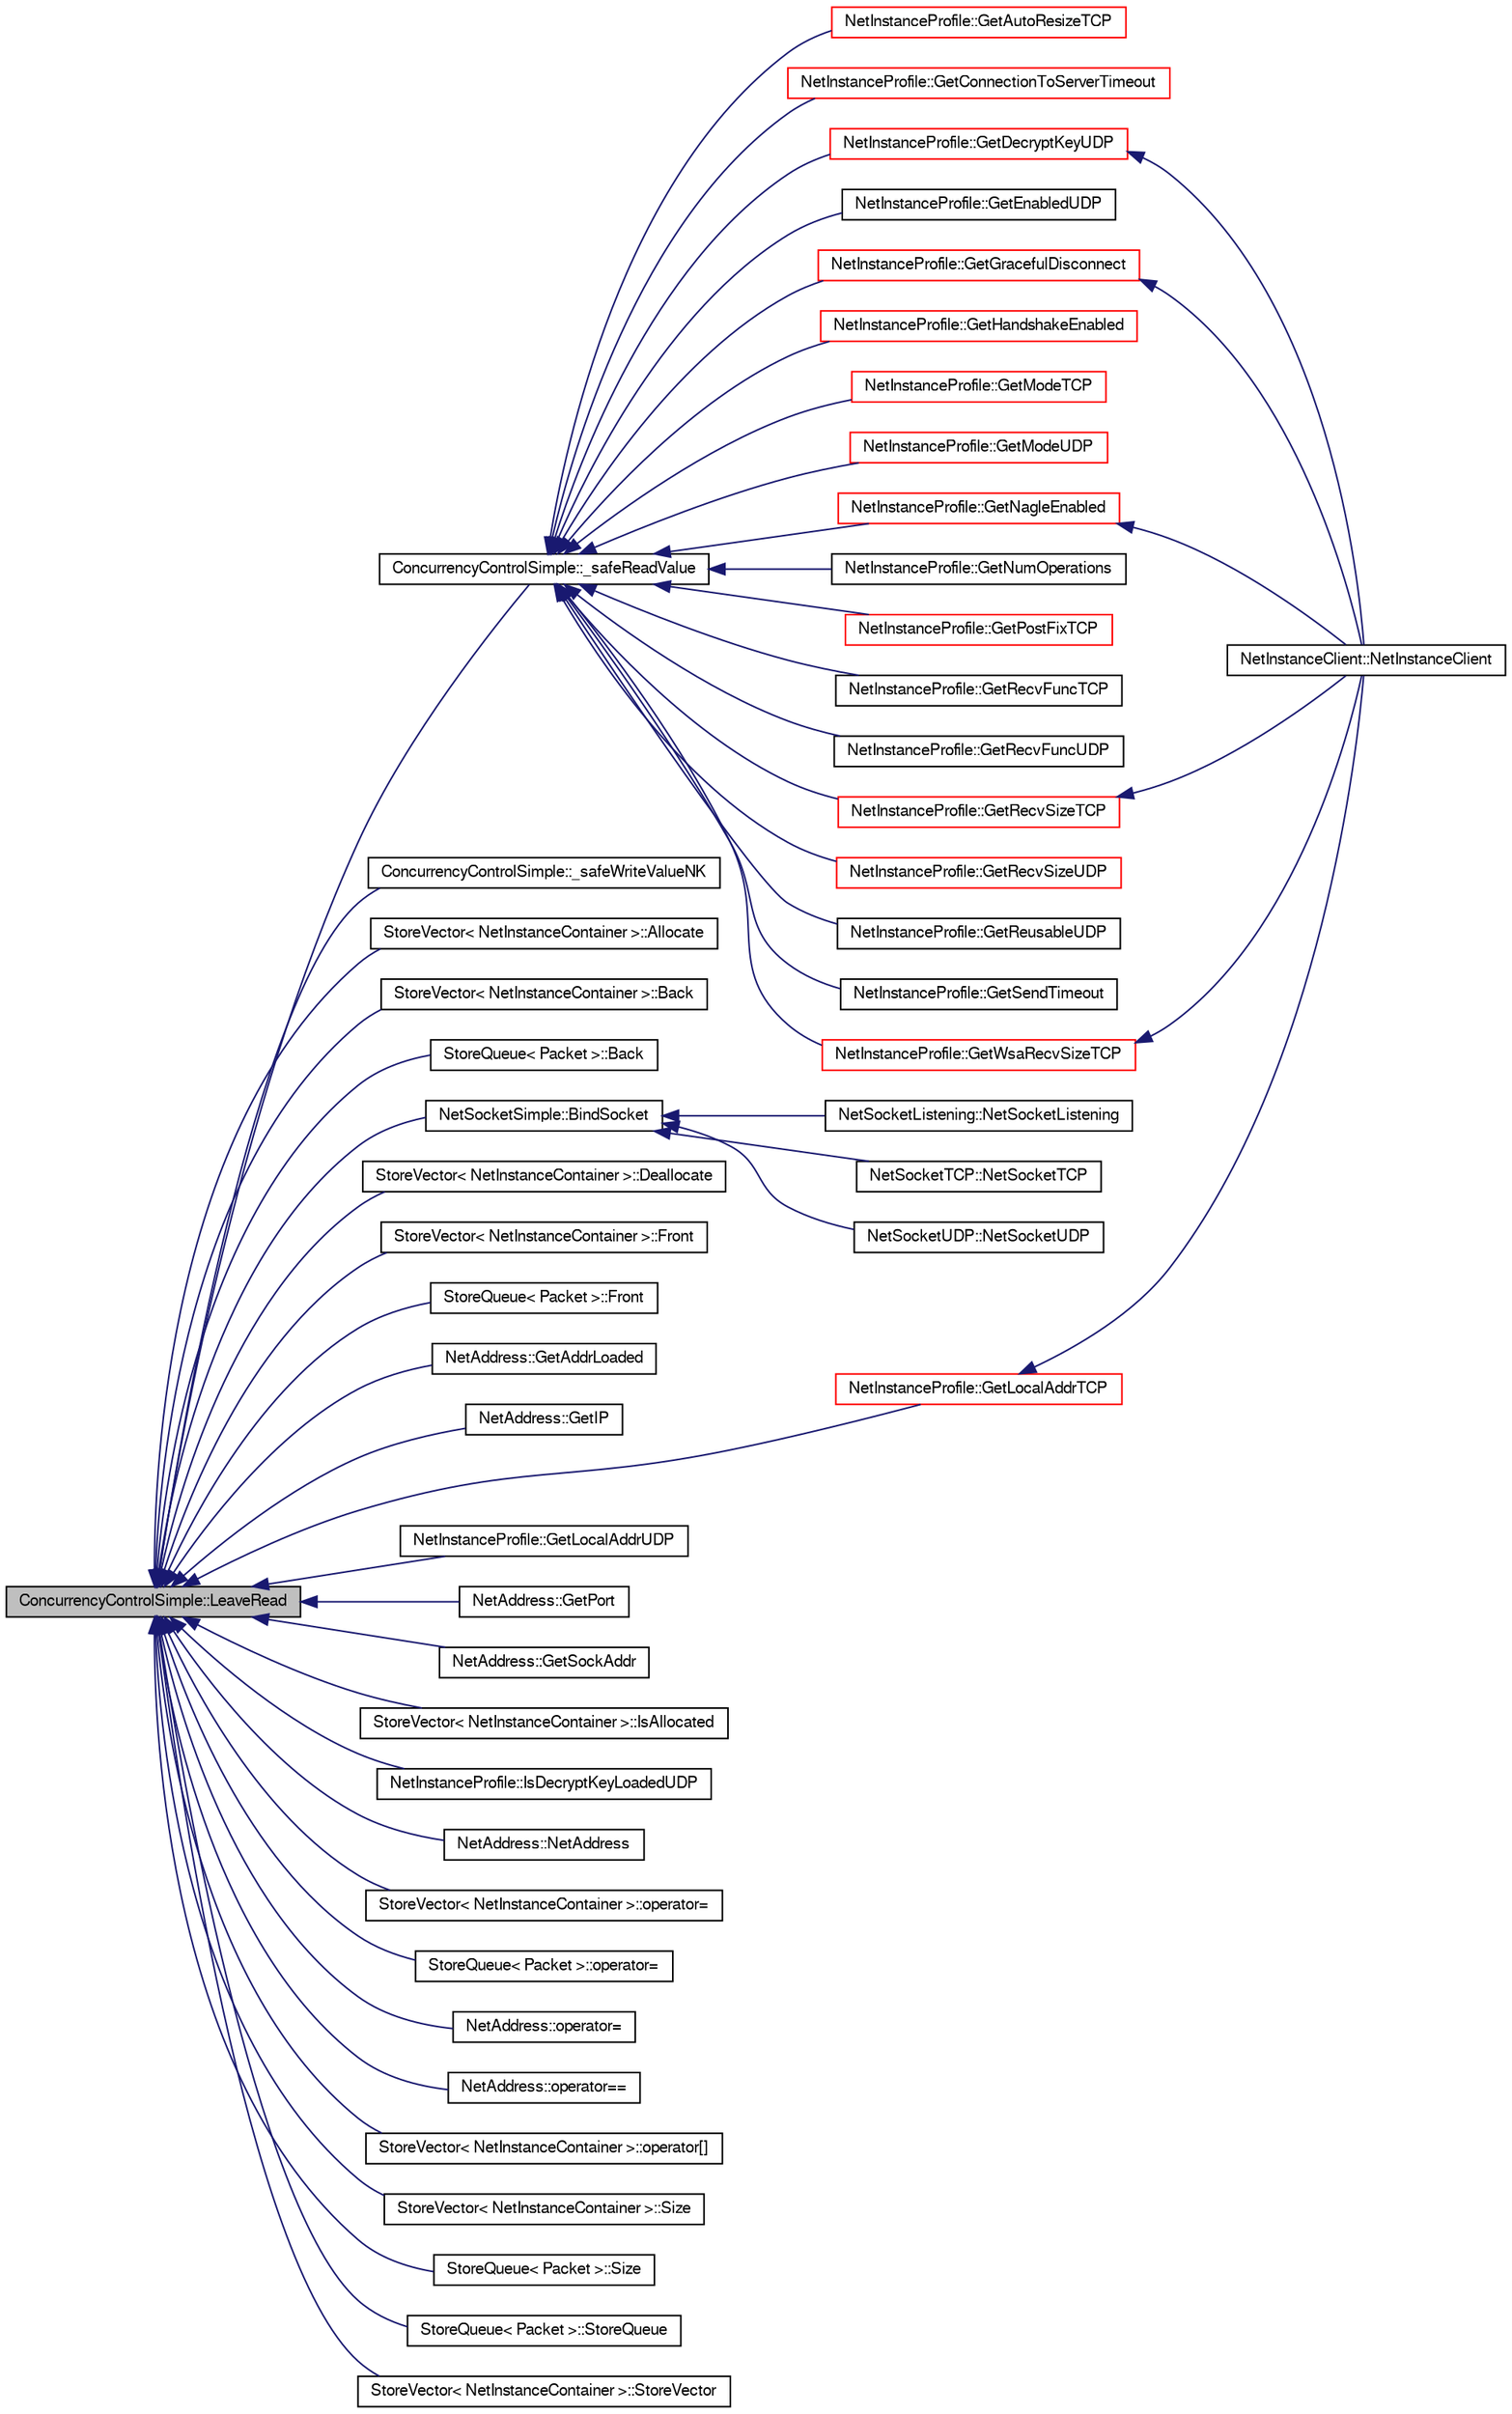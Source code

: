digraph G
{
  edge [fontname="FreeSans",fontsize="10",labelfontname="FreeSans",labelfontsize="10"];
  node [fontname="FreeSans",fontsize="10",shape=record];
  rankdir=LR;
  Node1 [label="ConcurrencyControlSimple::LeaveRead",height=0.2,width=0.4,color="black", fillcolor="grey75", style="filled" fontcolor="black"];
  Node1 -> Node2 [dir=back,color="midnightblue",fontsize="10",style="solid",fontname="FreeSans"];
  Node2 [label="ConcurrencyControlSimple::_safeReadValue",height=0.2,width=0.4,color="black", fillcolor="white", style="filled",URL="$class_concurrency_control_simple.html#a1c346ff35d22a75bf37106dbd380481a"];
  Node2 -> Node3 [dir=back,color="midnightblue",fontsize="10",style="solid",fontname="FreeSans"];
  Node3 [label="NetInstanceProfile::GetAutoResizeTCP",height=0.2,width=0.4,color="red", fillcolor="white", style="filled",URL="$class_net_instance_profile.html#a3138ff491860a299c87cc45f17f193bf"];
  Node2 -> Node4 [dir=back,color="midnightblue",fontsize="10",style="solid",fontname="FreeSans"];
  Node4 [label="NetInstanceProfile::GetConnectionToServerTimeout",height=0.2,width=0.4,color="red", fillcolor="white", style="filled",URL="$class_net_instance_profile.html#ab2f53e23e75a13104855efb4f8b4c063"];
  Node2 -> Node5 [dir=back,color="midnightblue",fontsize="10",style="solid",fontname="FreeSans"];
  Node5 [label="NetInstanceProfile::GetDecryptKeyUDP",height=0.2,width=0.4,color="red", fillcolor="white", style="filled",URL="$class_net_instance_profile.html#a960740542942a2264cd7d712b91d9efe"];
  Node5 -> Node6 [dir=back,color="midnightblue",fontsize="10",style="solid",fontname="FreeSans"];
  Node6 [label="NetInstanceClient::NetInstanceClient",height=0.2,width=0.4,color="black", fillcolor="white", style="filled",URL="$class_net_instance_client.html#aa7a4f0d0cd3ea1d433add28d6379efb8"];
  Node2 -> Node7 [dir=back,color="midnightblue",fontsize="10",style="solid",fontname="FreeSans"];
  Node7 [label="NetInstanceProfile::GetEnabledUDP",height=0.2,width=0.4,color="black", fillcolor="white", style="filled",URL="$class_net_instance_profile.html#a0ab850ea670b86d77629eebc7ff7b112"];
  Node2 -> Node8 [dir=back,color="midnightblue",fontsize="10",style="solid",fontname="FreeSans"];
  Node8 [label="NetInstanceProfile::GetGracefulDisconnect",height=0.2,width=0.4,color="red", fillcolor="white", style="filled",URL="$class_net_instance_profile.html#a777efff4a19fb22c97d8f261a634b369"];
  Node8 -> Node6 [dir=back,color="midnightblue",fontsize="10",style="solid",fontname="FreeSans"];
  Node2 -> Node9 [dir=back,color="midnightblue",fontsize="10",style="solid",fontname="FreeSans"];
  Node9 [label="NetInstanceProfile::GetHandshakeEnabled",height=0.2,width=0.4,color="red", fillcolor="white", style="filled",URL="$class_net_instance_profile.html#a8074bff1a8bce0b5466cc2016c536f6d"];
  Node2 -> Node10 [dir=back,color="midnightblue",fontsize="10",style="solid",fontname="FreeSans"];
  Node10 [label="NetInstanceProfile::GetModeTCP",height=0.2,width=0.4,color="red", fillcolor="white", style="filled",URL="$class_net_instance_profile.html#a33d0b363560c97904e1e1b764f49a5c5"];
  Node2 -> Node11 [dir=back,color="midnightblue",fontsize="10",style="solid",fontname="FreeSans"];
  Node11 [label="NetInstanceProfile::GetModeUDP",height=0.2,width=0.4,color="red", fillcolor="white", style="filled",URL="$class_net_instance_profile.html#a58a1289d1dbd339a1ac58a745f78060c"];
  Node2 -> Node12 [dir=back,color="midnightblue",fontsize="10",style="solid",fontname="FreeSans"];
  Node12 [label="NetInstanceProfile::GetNagleEnabled",height=0.2,width=0.4,color="red", fillcolor="white", style="filled",URL="$class_net_instance_profile.html#ac7a15b5090c6f1d28cecebbd0eec6bec"];
  Node12 -> Node6 [dir=back,color="midnightblue",fontsize="10",style="solid",fontname="FreeSans"];
  Node2 -> Node13 [dir=back,color="midnightblue",fontsize="10",style="solid",fontname="FreeSans"];
  Node13 [label="NetInstanceProfile::GetNumOperations",height=0.2,width=0.4,color="black", fillcolor="white", style="filled",URL="$class_net_instance_profile.html#ae4d9e03d9700d57b01921027459c477f"];
  Node2 -> Node14 [dir=back,color="midnightblue",fontsize="10",style="solid",fontname="FreeSans"];
  Node14 [label="NetInstanceProfile::GetPostFixTCP",height=0.2,width=0.4,color="red", fillcolor="white", style="filled",URL="$class_net_instance_profile.html#a1b41a8d54a6fe70d9ac3cf0dbe20ef3a"];
  Node2 -> Node15 [dir=back,color="midnightblue",fontsize="10",style="solid",fontname="FreeSans"];
  Node15 [label="NetInstanceProfile::GetRecvFuncTCP",height=0.2,width=0.4,color="black", fillcolor="white", style="filled",URL="$class_net_instance_profile.html#a08b0f1f7f674a9efc8dd9dfb178b6734"];
  Node2 -> Node16 [dir=back,color="midnightblue",fontsize="10",style="solid",fontname="FreeSans"];
  Node16 [label="NetInstanceProfile::GetRecvFuncUDP",height=0.2,width=0.4,color="black", fillcolor="white", style="filled",URL="$class_net_instance_profile.html#a90c8862d51a7f5477799349c75fd4b5f"];
  Node2 -> Node17 [dir=back,color="midnightblue",fontsize="10",style="solid",fontname="FreeSans"];
  Node17 [label="NetInstanceProfile::GetRecvSizeTCP",height=0.2,width=0.4,color="red", fillcolor="white", style="filled",URL="$class_net_instance_profile.html#a34189e13e8b5a89800f0aa512c80fdb1"];
  Node17 -> Node6 [dir=back,color="midnightblue",fontsize="10",style="solid",fontname="FreeSans"];
  Node2 -> Node18 [dir=back,color="midnightblue",fontsize="10",style="solid",fontname="FreeSans"];
  Node18 [label="NetInstanceProfile::GetRecvSizeUDP",height=0.2,width=0.4,color="red", fillcolor="white", style="filled",URL="$class_net_instance_profile.html#ac93208f09c1034d1ff7b9b4318f60b21"];
  Node2 -> Node19 [dir=back,color="midnightblue",fontsize="10",style="solid",fontname="FreeSans"];
  Node19 [label="NetInstanceProfile::GetReusableUDP",height=0.2,width=0.4,color="black", fillcolor="white", style="filled",URL="$class_net_instance_profile.html#ae877406fe67c71cc18867796a96a8dd6"];
  Node2 -> Node20 [dir=back,color="midnightblue",fontsize="10",style="solid",fontname="FreeSans"];
  Node20 [label="NetInstanceProfile::GetSendTimeout",height=0.2,width=0.4,color="black", fillcolor="white", style="filled",URL="$class_net_instance_profile.html#ad4ed7a0ee24cf165e639fead2ec3e940"];
  Node2 -> Node21 [dir=back,color="midnightblue",fontsize="10",style="solid",fontname="FreeSans"];
  Node21 [label="NetInstanceProfile::GetWsaRecvSizeTCP",height=0.2,width=0.4,color="red", fillcolor="white", style="filled",URL="$class_net_instance_profile.html#a89f3243d78963e4eb890d5fda63877b9"];
  Node21 -> Node6 [dir=back,color="midnightblue",fontsize="10",style="solid",fontname="FreeSans"];
  Node1 -> Node22 [dir=back,color="midnightblue",fontsize="10",style="solid",fontname="FreeSans"];
  Node22 [label="ConcurrencyControlSimple::_safeWriteValueNK",height=0.2,width=0.4,color="black", fillcolor="white", style="filled",URL="$class_concurrency_control_simple.html#a438f34a957e53795f1d3bf8a229ddd43"];
  Node1 -> Node23 [dir=back,color="midnightblue",fontsize="10",style="solid",fontname="FreeSans"];
  Node23 [label="StoreVector\< NetInstanceContainer \>::Allocate",height=0.2,width=0.4,color="black", fillcolor="white", style="filled",URL="$class_store_vector.html#a0793ae4989a4b0e91f8b472b97f09e1f"];
  Node1 -> Node24 [dir=back,color="midnightblue",fontsize="10",style="solid",fontname="FreeSans"];
  Node24 [label="StoreVector\< NetInstanceContainer \>::Back",height=0.2,width=0.4,color="black", fillcolor="white", style="filled",URL="$class_store_vector.html#ac858192f1e1e1e4bdfe6f3167f9cd204"];
  Node1 -> Node25 [dir=back,color="midnightblue",fontsize="10",style="solid",fontname="FreeSans"];
  Node25 [label="StoreQueue\< Packet \>::Back",height=0.2,width=0.4,color="black", fillcolor="white", style="filled",URL="$class_store_queue.html#ae1dd92855531862ecd695ae3d6b708d3"];
  Node1 -> Node26 [dir=back,color="midnightblue",fontsize="10",style="solid",fontname="FreeSans"];
  Node26 [label="NetSocketSimple::BindSocket",height=0.2,width=0.4,color="black", fillcolor="white", style="filled",URL="$class_net_socket_simple.html#a19a162c85a5ef3e7ada4ec79ca253f0b"];
  Node26 -> Node27 [dir=back,color="midnightblue",fontsize="10",style="solid",fontname="FreeSans"];
  Node27 [label="NetSocketListening::NetSocketListening",height=0.2,width=0.4,color="black", fillcolor="white", style="filled",URL="$class_net_socket_listening.html#ac11e3cb079a4f0ac81aae30a40cf11a8"];
  Node26 -> Node28 [dir=back,color="midnightblue",fontsize="10",style="solid",fontname="FreeSans"];
  Node28 [label="NetSocketTCP::NetSocketTCP",height=0.2,width=0.4,color="black", fillcolor="white", style="filled",URL="$class_net_socket_t_c_p.html#a341a9a1dbc86d18ee4857ae9b8715e32"];
  Node26 -> Node29 [dir=back,color="midnightblue",fontsize="10",style="solid",fontname="FreeSans"];
  Node29 [label="NetSocketUDP::NetSocketUDP",height=0.2,width=0.4,color="black", fillcolor="white", style="filled",URL="$class_net_socket_u_d_p.html#ad94115c5314825062cb96777540cc9d8"];
  Node1 -> Node30 [dir=back,color="midnightblue",fontsize="10",style="solid",fontname="FreeSans"];
  Node30 [label="StoreVector\< NetInstanceContainer \>::Deallocate",height=0.2,width=0.4,color="black", fillcolor="white", style="filled",URL="$class_store_vector.html#a751630e7121d73d21a1edad60b6a20fa"];
  Node1 -> Node31 [dir=back,color="midnightblue",fontsize="10",style="solid",fontname="FreeSans"];
  Node31 [label="StoreVector\< NetInstanceContainer \>::Front",height=0.2,width=0.4,color="black", fillcolor="white", style="filled",URL="$class_store_vector.html#a7011731300d7ec28cfde632a9d6eff56"];
  Node1 -> Node32 [dir=back,color="midnightblue",fontsize="10",style="solid",fontname="FreeSans"];
  Node32 [label="StoreQueue\< Packet \>::Front",height=0.2,width=0.4,color="black", fillcolor="white", style="filled",URL="$class_store_queue.html#a94f37b5741e7c96a6072a2d42fa11292"];
  Node1 -> Node33 [dir=back,color="midnightblue",fontsize="10",style="solid",fontname="FreeSans"];
  Node33 [label="NetAddress::GetAddrLoaded",height=0.2,width=0.4,color="black", fillcolor="white", style="filled",URL="$class_net_address.html#a127e429db3746f0902cae9e49331c45b"];
  Node1 -> Node34 [dir=back,color="midnightblue",fontsize="10",style="solid",fontname="FreeSans"];
  Node34 [label="NetAddress::GetIP",height=0.2,width=0.4,color="black", fillcolor="white", style="filled",URL="$class_net_address.html#a7b868c36c3e1406e17d515c019db9e41"];
  Node1 -> Node35 [dir=back,color="midnightblue",fontsize="10",style="solid",fontname="FreeSans"];
  Node35 [label="NetInstanceProfile::GetLocalAddrTCP",height=0.2,width=0.4,color="red", fillcolor="white", style="filled",URL="$class_net_instance_profile.html#a584ba16218e7d6340eebfefaba180477"];
  Node35 -> Node6 [dir=back,color="midnightblue",fontsize="10",style="solid",fontname="FreeSans"];
  Node1 -> Node36 [dir=back,color="midnightblue",fontsize="10",style="solid",fontname="FreeSans"];
  Node36 [label="NetInstanceProfile::GetLocalAddrUDP",height=0.2,width=0.4,color="black", fillcolor="white", style="filled",URL="$class_net_instance_profile.html#a6a74c2b832b5662de13b5e23370129f8"];
  Node1 -> Node37 [dir=back,color="midnightblue",fontsize="10",style="solid",fontname="FreeSans"];
  Node37 [label="NetAddress::GetPort",height=0.2,width=0.4,color="black", fillcolor="white", style="filled",URL="$class_net_address.html#a566dbd2214680b2ddbf735527b9972a3"];
  Node1 -> Node38 [dir=back,color="midnightblue",fontsize="10",style="solid",fontname="FreeSans"];
  Node38 [label="NetAddress::GetSockAddr",height=0.2,width=0.4,color="black", fillcolor="white", style="filled",URL="$class_net_address.html#ab0a0c10c2768f6f5bd6532c5a736f1e2"];
  Node1 -> Node39 [dir=back,color="midnightblue",fontsize="10",style="solid",fontname="FreeSans"];
  Node39 [label="StoreVector\< NetInstanceContainer \>::IsAllocated",height=0.2,width=0.4,color="black", fillcolor="white", style="filled",URL="$class_store_vector.html#ad74fc4edf8bd17c91c208943a5a820b8"];
  Node1 -> Node40 [dir=back,color="midnightblue",fontsize="10",style="solid",fontname="FreeSans"];
  Node40 [label="NetInstanceProfile::IsDecryptKeyLoadedUDP",height=0.2,width=0.4,color="black", fillcolor="white", style="filled",URL="$class_net_instance_profile.html#ae7b72771c67facf3e4b5893b71f82b64"];
  Node1 -> Node41 [dir=back,color="midnightblue",fontsize="10",style="solid",fontname="FreeSans"];
  Node41 [label="NetAddress::NetAddress",height=0.2,width=0.4,color="black", fillcolor="white", style="filled",URL="$class_net_address.html#a5ba35afc6d52b86db53511135ce54e85"];
  Node1 -> Node42 [dir=back,color="midnightblue",fontsize="10",style="solid",fontname="FreeSans"];
  Node42 [label="StoreVector\< NetInstanceContainer \>::operator=",height=0.2,width=0.4,color="black", fillcolor="white", style="filled",URL="$class_store_vector.html#a13901ff5acda2503b3e28b4b5512b97a"];
  Node1 -> Node43 [dir=back,color="midnightblue",fontsize="10",style="solid",fontname="FreeSans"];
  Node43 [label="StoreQueue\< Packet \>::operator=",height=0.2,width=0.4,color="black", fillcolor="white", style="filled",URL="$class_store_queue.html#adb3eac91f8e6105c6b4d710e5dea56c4"];
  Node1 -> Node44 [dir=back,color="midnightblue",fontsize="10",style="solid",fontname="FreeSans"];
  Node44 [label="NetAddress::operator=",height=0.2,width=0.4,color="black", fillcolor="white", style="filled",URL="$class_net_address.html#adadc6cb5bad9ef164963bbd8836d8208"];
  Node1 -> Node45 [dir=back,color="midnightblue",fontsize="10",style="solid",fontname="FreeSans"];
  Node45 [label="NetAddress::operator==",height=0.2,width=0.4,color="black", fillcolor="white", style="filled",URL="$class_net_address.html#a70e4f3cdeb959cad309e60f83d467fe3"];
  Node1 -> Node46 [dir=back,color="midnightblue",fontsize="10",style="solid",fontname="FreeSans"];
  Node46 [label="StoreVector\< NetInstanceContainer \>::operator[]",height=0.2,width=0.4,color="black", fillcolor="white", style="filled",URL="$class_store_vector.html#a1e59bd826b2f085e0a15fe12fca47e17"];
  Node1 -> Node47 [dir=back,color="midnightblue",fontsize="10",style="solid",fontname="FreeSans"];
  Node47 [label="StoreVector\< NetInstanceContainer \>::Size",height=0.2,width=0.4,color="black", fillcolor="white", style="filled",URL="$class_store_vector.html#a161dc8c23affc6290c7dced3f1b77382"];
  Node1 -> Node48 [dir=back,color="midnightblue",fontsize="10",style="solid",fontname="FreeSans"];
  Node48 [label="StoreQueue\< Packet \>::Size",height=0.2,width=0.4,color="black", fillcolor="white", style="filled",URL="$class_store_queue.html#a69b4ffee7bd2200c74eec51f5b9b5e6d"];
  Node1 -> Node49 [dir=back,color="midnightblue",fontsize="10",style="solid",fontname="FreeSans"];
  Node49 [label="StoreQueue\< Packet \>::StoreQueue",height=0.2,width=0.4,color="black", fillcolor="white", style="filled",URL="$class_store_queue.html#a7a98b8bdec40b04616061f8368191a6d"];
  Node1 -> Node50 [dir=back,color="midnightblue",fontsize="10",style="solid",fontname="FreeSans"];
  Node50 [label="StoreVector\< NetInstanceContainer \>::StoreVector",height=0.2,width=0.4,color="black", fillcolor="white", style="filled",URL="$class_store_vector.html#a0e2187ce207205c0815e3419b31e2ac6"];
}
